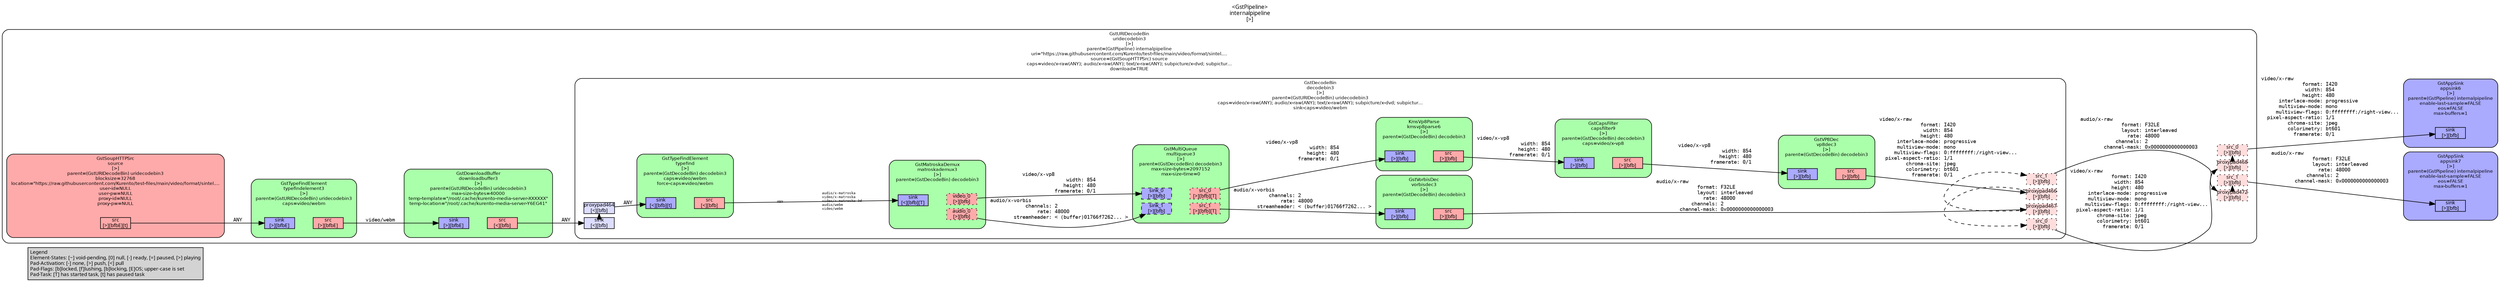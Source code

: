 digraph pipeline {
  rankdir=LR;
  fontname="sans";
  fontsize="10";
  labelloc=t;
  nodesep=.1;
  ranksep=.2;
  label="<GstPipeline>\ninternalpipeline\n[>]";
  node [style="filled,rounded", shape=box, fontsize="9", fontname="sans", margin="0.0,0.0"];
  edge [labelfontsize="6", fontsize="9", fontname="monospace"];
  
  legend [
    pos="0,0!",
    margin="0.05,0.05",
    style="filled",
    label="Legend\lElement-States: [~] void-pending, [0] null, [-] ready, [=] paused, [>] playing\lPad-Activation: [-] none, [>] push, [<] pull\lPad-Flags: [b]locked, [f]lushing, [b]locking, [E]OS; upper-case is set\lPad-Task: [T] has started task, [t] has paused task\l",
  ];
  subgraph cluster_appsink7_0x7f502c01e1b0 {
    fontname="Bitstream Vera Sans";
    fontsize="8";
    style="filled,rounded";
    color=black;
    label="GstAppSink\nappsink7\n[>]\nparent=(GstPipeline) internalpipeline\nenable-last-sample=FALSE\neos=FALSE\nmax-buffers=1";
    subgraph cluster_appsink7_0x7f502c01e1b0_sink {
      label="";
      style="invis";
      appsink7_0x7f502c01e1b0_sink_0x7f509406a2f0 [color=black, fillcolor="#aaaaff", label="sink\n[>][bfb]", height="0.2", style="filled,solid"];
    }

    fillcolor="#aaaaff";
  }

  subgraph cluster_appsink6_0x7f502c01b220 {
    fontname="Bitstream Vera Sans";
    fontsize="8";
    style="filled,rounded";
    color=black;
    label="GstAppSink\nappsink6\n[>]\nparent=(GstPipeline) internalpipeline\nenable-last-sample=FALSE\neos=FALSE\nmax-buffers=1";
    subgraph cluster_appsink6_0x7f502c01b220_sink {
      label="";
      style="invis";
      appsink6_0x7f502c01b220_sink_0x7f507c0b9c70 [color=black, fillcolor="#aaaaff", label="sink\n[>][bfb]", height="0.2", style="filled,solid"];
    }

    fillcolor="#aaaaff";
  }

  subgraph cluster_uridecodebin3_0x7f4fe00113f0 {
    fontname="Bitstream Vera Sans";
    fontsize="8";
    style="filled,rounded";
    color=black;
    label="GstURIDecodeBin\nuridecodebin3\n[>]\nparent=(GstPipeline) internalpipeline\nuri=\"https://raw.githubusercontent.com/Kurento/test-files/main/video/format/sintel.…\nsource=(GstSoupHTTPSrc) source\ncaps=video/x-raw(ANY); audio/x-raw(ANY); text/x-raw(ANY); subpicture/x-dvd; subpictur…\ndownload=TRUE";
    subgraph cluster_uridecodebin3_0x7f4fe00113f0_src {
      label="";
      style="invis";
      _proxypad468_0x7f507c098a70 [color=black, fillcolor="#ffdddd", label="proxypad468\n[>][bfb]", height="0.2", style="filled,dotted"];
    _proxypad468_0x7f507c098a70 -> uridecodebin3_0x7f4fe00113f0_src_0_0x7f508c05cd10 [style=dashed, minlen=0]
      uridecodebin3_0x7f4fe00113f0_src_0_0x7f508c05cd10 [color=black, fillcolor="#ffdddd", label="src_0\n[>][bfb]", height="0.2", style="filled,dotted"];
      _proxypad472_0x7f4fb8015160 [color=black, fillcolor="#ffdddd", label="proxypad472\n[>][bfb]", height="0.2", style="filled,dotted"];
    _proxypad472_0x7f4fb8015160 -> uridecodebin3_0x7f4fe00113f0_src_1_0x7f4f9811f520 [style=dashed, minlen=0]
      uridecodebin3_0x7f4fe00113f0_src_1_0x7f4f9811f520 [color=black, fillcolor="#ffdddd", label="src_1\n[>][bfb]", height="0.2", style="filled,dotted"];
    }

    fillcolor="#ffffff";
    subgraph cluster_downloadbuffer3_0x7f50640b5b40 {
      fontname="Bitstream Vera Sans";
      fontsize="8";
      style="filled,rounded";
      color=black;
      label="GstDownloadBuffer\ndownloadbuffer3\n[>]\nparent=(GstURIDecodeBin) uridecodebin3\nmax-size-bytes=40000\ntemp-template=\"/root/.cache/kurento-media-server-XXXXXX\"\ntemp-location=\"/root/.cache/kurento-media-server-Y6EG41\"";
      subgraph cluster_downloadbuffer3_0x7f50640b5b40_sink {
        label="";
        style="invis";
        downloadbuffer3_0x7f50640b5b40_sink_0x7f500000c090 [color=black, fillcolor="#aaaaff", label="sink\n[>][bfbE]", height="0.2", style="filled,solid"];
      }

      subgraph cluster_downloadbuffer3_0x7f50640b5b40_src {
        label="";
        style="invis";
        downloadbuffer3_0x7f50640b5b40_src_0x7f5058014e70 [color=black, fillcolor="#ffaaaa", label="src\n[<][bfb]", height="0.2", style="filled,solid"];
      }

      downloadbuffer3_0x7f50640b5b40_sink_0x7f500000c090 -> downloadbuffer3_0x7f50640b5b40_src_0x7f5058014e70 [style="invis"];
      fillcolor="#aaffaa";
    }

    downloadbuffer3_0x7f50640b5b40_src_0x7f5058014e70 -> decodebin3_0x7f4f980af070_sink_0x7f4fc00a81c0 [label="ANY"]
    subgraph cluster_decodebin3_0x7f4f980af070 {
      fontname="Bitstream Vera Sans";
      fontsize="8";
      style="filled,rounded";
      color=black;
      label="GstDecodeBin\ndecodebin3\n[>]\nparent=(GstURIDecodeBin) uridecodebin3\ncaps=video/x-raw(ANY); audio/x-raw(ANY); text/x-raw(ANY); subpicture/x-dvd; subpictur…\nsink-caps=video/webm";
      subgraph cluster_decodebin3_0x7f4f980af070_sink {
        label="";
        style="invis";
        _proxypad464_0x7f5000010ca0 [color=black, fillcolor="#ddddff", label="proxypad464\n[<][bfb]", height="0.2", style="filled,solid"];
      decodebin3_0x7f4f980af070_sink_0x7f4fc00a81c0 -> _proxypad464_0x7f5000010ca0 [style=dashed, minlen=0]
        decodebin3_0x7f4f980af070_sink_0x7f4fc00a81c0 [color=black, fillcolor="#ddddff", label="sink\n[<][bfb]", height="0.2", style="filled,solid"];
      }

      subgraph cluster_decodebin3_0x7f4f980af070_src {
        label="";
        style="invis";
        _proxypad466_0x7f4fcc087d90 [color=black, fillcolor="#ffdddd", label="proxypad466\n[>][bfb]", height="0.2", style="filled,dotted"];
      _proxypad466_0x7f4fcc087d90 -> decodebin3_0x7f4f980af070_src_0_0x7f502c0292f0 [style=dashed, minlen=0]
        decodebin3_0x7f4f980af070_src_0_0x7f502c0292f0 [color=black, fillcolor="#ffdddd", label="src_0\n[>][bfb]", height="0.2", style="filled,dotted"];
        _proxypad467_0x7f5064011610 [color=black, fillcolor="#ffdddd", label="proxypad467\n[>][bfb]", height="0.2", style="filled,dotted"];
      _proxypad467_0x7f5064011610 -> decodebin3_0x7f4f980af070_src_1_0x7f502c028330 [style=dashed, minlen=0]
        decodebin3_0x7f4f980af070_src_1_0x7f502c028330 [color=black, fillcolor="#ffdddd", label="src_1\n[>][bfb]", height="0.2", style="filled,dotted"];
      }

      decodebin3_0x7f4f980af070_sink_0x7f4fc00a81c0 -> decodebin3_0x7f4f980af070_src_0_0x7f502c0292f0 [style="invis"];
      fillcolor="#ffffff";
      subgraph cluster_vp8dec3_0x7f4fac017e80 {
        fontname="Bitstream Vera Sans";
        fontsize="8";
        style="filled,rounded";
        color=black;
        label="GstVP8Dec\nvp8dec3\n[>]\nparent=(GstDecodeBin) decodebin3";
        subgraph cluster_vp8dec3_0x7f4fac017e80_sink {
          label="";
          style="invis";
          vp8dec3_0x7f4fac017e80_sink_0x7f5058015560 [color=black, fillcolor="#aaaaff", label="sink\n[>][bfb]", height="0.2", style="filled,solid"];
        }

        subgraph cluster_vp8dec3_0x7f4fac017e80_src {
          label="";
          style="invis";
          vp8dec3_0x7f4fac017e80_src_0x7f5000043560 [color=black, fillcolor="#ffaaaa", label="src\n[>][bfb]", height="0.2", style="filled,solid"];
        }

        vp8dec3_0x7f4fac017e80_sink_0x7f5058015560 -> vp8dec3_0x7f4fac017e80_src_0x7f5000043560 [style="invis"];
        fillcolor="#aaffaa";
      }

      vp8dec3_0x7f4fac017e80_src_0x7f5000043560 -> _proxypad466_0x7f4fcc087d90 [label="video/x-raw\l              format: I420\l               width: 854\l              height: 480\l      interlace-mode: progressive\l      multiview-mode: mono\l     multiview-flags: 0:ffffffff:/right-view...\l  pixel-aspect-ratio: 1/1\l         chroma-site: jpeg\l         colorimetry: bt601\l           framerate: 0/1\l"]
      subgraph cluster_vorbisdec3_0x7f4fcc052200 {
        fontname="Bitstream Vera Sans";
        fontsize="8";
        style="filled,rounded";
        color=black;
        label="GstVorbisDec\nvorbisdec3\n[>]\nparent=(GstDecodeBin) decodebin3";
        subgraph cluster_vorbisdec3_0x7f4fcc052200_sink {
          label="";
          style="invis";
          vorbisdec3_0x7f4fcc052200_sink_0x7f5018018c30 [color=black, fillcolor="#aaaaff", label="sink\n[>][bfb]", height="0.2", style="filled,solid"];
        }

        subgraph cluster_vorbisdec3_0x7f4fcc052200_src {
          label="";
          style="invis";
          vorbisdec3_0x7f4fcc052200_src_0x7f50580150c0 [color=black, fillcolor="#ffaaaa", label="src\n[>][bfb]", height="0.2", style="filled,solid"];
        }

        vorbisdec3_0x7f4fcc052200_sink_0x7f5018018c30 -> vorbisdec3_0x7f4fcc052200_src_0x7f50580150c0 [style="invis"];
        fillcolor="#aaffaa";
      }

      vorbisdec3_0x7f4fcc052200_src_0x7f50580150c0 -> _proxypad467_0x7f5064011610 [label="audio/x-raw\l              format: F32LE\l              layout: interleaved\l                rate: 48000\l            channels: 2\l        channel-mask: 0x0000000000000003\l"]
      subgraph cluster_capsfilter9_0x7f5090055bb0 {
        fontname="Bitstream Vera Sans";
        fontsize="8";
        style="filled,rounded";
        color=black;
        label="GstCapsFilter\ncapsfilter9\n[>]\nparent=(GstDecodeBin) decodebin3\ncaps=video/x-vp8";
        subgraph cluster_capsfilter9_0x7f5090055bb0_sink {
          label="";
          style="invis";
          capsfilter9_0x7f5090055bb0_sink_0x7f5000043a00 [color=black, fillcolor="#aaaaff", label="sink\n[>][bfb]", height="0.2", style="filled,solid"];
        }

        subgraph cluster_capsfilter9_0x7f5090055bb0_src {
          label="";
          style="invis";
          capsfilter9_0x7f5090055bb0_src_0x7f5058015310 [color=black, fillcolor="#ffaaaa", label="src\n[>][bfb]", height="0.2", style="filled,solid"];
        }

        capsfilter9_0x7f5090055bb0_sink_0x7f5000043a00 -> capsfilter9_0x7f5090055bb0_src_0x7f5058015310 [style="invis"];
        fillcolor="#aaffaa";
      }

      capsfilter9_0x7f5090055bb0_src_0x7f5058015310 -> vp8dec3_0x7f4fac017e80_sink_0x7f5058015560 [label="video/x-vp8\l               width: 854\l              height: 480\l           framerate: 0/1\l"]
      subgraph cluster_kmsvp8parse6_0x7f4fcc0c0290 {
        fontname="Bitstream Vera Sans";
        fontsize="8";
        style="filled,rounded";
        color=black;
        label="KmsVp8Parse\nkmsvp8parse6\n[>]\nparent=(GstDecodeBin) decodebin3";
        subgraph cluster_kmsvp8parse6_0x7f4fcc0c0290_sink {
          label="";
          style="invis";
          kmsvp8parse6_0x7f4fcc0c0290_sink_0x7f5018019320 [color=black, fillcolor="#aaaaff", label="sink\n[>][bfb]", height="0.2", style="filled,solid"];
        }

        subgraph cluster_kmsvp8parse6_0x7f4fcc0c0290_src {
          label="";
          style="invis";
          kmsvp8parse6_0x7f4fcc0c0290_src_0x7f4fe8015790 [color=black, fillcolor="#ffaaaa", label="src\n[>][bfb]", height="0.2", style="filled,solid"];
        }

        kmsvp8parse6_0x7f4fcc0c0290_sink_0x7f5018019320 -> kmsvp8parse6_0x7f4fcc0c0290_src_0x7f4fe8015790 [style="invis"];
        fillcolor="#aaffaa";
      }

      kmsvp8parse6_0x7f4fcc0c0290_src_0x7f4fe8015790 -> capsfilter9_0x7f5090055bb0_sink_0x7f5000043a00 [label="video/x-vp8\l               width: 854\l              height: 480\l           framerate: 0/1\l"]
      subgraph cluster_multiqueue3_0x7f5064133a80 {
        fontname="Bitstream Vera Sans";
        fontsize="8";
        style="filled,rounded";
        color=black;
        label="GstMultiQueue\nmultiqueue3\n[>]\nparent=(GstDecodeBin) decodebin3\nmax-size-bytes=2097152\nmax-size-time=0";
        subgraph cluster_multiqueue3_0x7f5064133a80_sink {
          label="";
          style="invis";
          multiqueue3_0x7f5064133a80_sink_0_0x7f508c0725a0 [color=black, fillcolor="#aaaaff", label="sink_0\n[>][bfb]", height="0.2", style="filled,dashed"];
          multiqueue3_0x7f5064133a80_sink_1_0x7f50000429d0 [color=black, fillcolor="#aaaaff", label="sink_1\n[>][bfb]", height="0.2", style="filled,dashed"];
        }

        subgraph cluster_multiqueue3_0x7f5064133a80_src {
          label="";
          style="invis";
          multiqueue3_0x7f5064133a80_src_0_0x7f508c072c90 [color=black, fillcolor="#ffaaaa", label="src_0\n[>][bfb][T]", height="0.2", style="filled,dotted"];
          multiqueue3_0x7f5064133a80_src_1_0x7f50180189e0 [color=black, fillcolor="#ffaaaa", label="src_1\n[>][bfb][T]", height="0.2", style="filled,dotted"];
        }

        multiqueue3_0x7f5064133a80_sink_0_0x7f508c0725a0 -> multiqueue3_0x7f5064133a80_src_0_0x7f508c072c90 [style="invis"];
        fillcolor="#aaffaa";
      }

      multiqueue3_0x7f5064133a80_src_0_0x7f508c072c90 -> kmsvp8parse6_0x7f4fcc0c0290_sink_0x7f5018019320 [label="video/x-vp8\l               width: 854\l              height: 480\l           framerate: 0/1\l"]
      multiqueue3_0x7f5064133a80_src_1_0x7f50180189e0 -> vorbisdec3_0x7f4fcc052200_sink_0x7f5018018c30 [label="audio/x-vorbis\l            channels: 2\l                rate: 48000\l        streamheader: < (buffer)01766f7262... >\l"]
      subgraph cluster_matroskademux3_0x7f50640df3c0 {
        fontname="Bitstream Vera Sans";
        fontsize="8";
        style="filled,rounded";
        color=black;
        label="GstMatroskaDemux\nmatroskademux3\n[>]\nparent=(GstDecodeBin) decodebin3";
        subgraph cluster_matroskademux3_0x7f50640df3c0_sink {
          label="";
          style="invis";
          matroskademux3_0x7f50640df3c0_sink_0x7f509406a0a0 [color=black, fillcolor="#aaaaff", label="sink\n[<][bfb][T]", height="0.2", style="filled,solid"];
        }

        subgraph cluster_matroskademux3_0x7f50640df3c0_src {
          label="";
          style="invis";
          matroskademux3_0x7f50640df3c0_video_0_0x7f501000ce80 [color=black, fillcolor="#ffaaaa", label="video_0\n[>][bfb]", height="0.2", style="filled,dotted"];
          matroskademux3_0x7f50640df3c0_audio_0_0x7f509007cc50 [color=black, fillcolor="#ffaaaa", label="audio_0\n[>][bfb]", height="0.2", style="filled,dotted"];
        }

        matroskademux3_0x7f50640df3c0_sink_0x7f509406a0a0 -> matroskademux3_0x7f50640df3c0_video_0_0x7f501000ce80 [style="invis"];
        fillcolor="#aaffaa";
      }

      matroskademux3_0x7f50640df3c0_video_0_0x7f501000ce80 -> multiqueue3_0x7f5064133a80_sink_0_0x7f508c0725a0 [label="video/x-vp8\l               width: 854\l              height: 480\l           framerate: 0/1\l"]
      matroskademux3_0x7f50640df3c0_audio_0_0x7f509007cc50 -> multiqueue3_0x7f5064133a80_sink_1_0x7f50000429d0 [label="audio/x-vorbis\l            channels: 2\l                rate: 48000\l        streamheader: < (buffer)01766f7262... >\l"]
      subgraph cluster_typefind_0x7f5064120db0 {
        fontname="Bitstream Vera Sans";
        fontsize="8";
        style="filled,rounded";
        color=black;
        label="GstTypeFindElement\ntypefind\n[>]\nparent=(GstDecodeBin) decodebin3\ncaps=video/webm\nforce-caps=video/webm";
        subgraph cluster_typefind_0x7f5064120db0_sink {
          label="";
          style="invis";
          typefind_0x7f5064120db0_sink_0x7f500000d0c0 [color=black, fillcolor="#aaaaff", label="sink\n[<][bfb][t]", height="0.2", style="filled,solid"];
        }

        subgraph cluster_typefind_0x7f5064120db0_src {
          label="";
          style="invis";
          typefind_0x7f5064120db0_src_0x7f500000c780 [color=black, fillcolor="#ffaaaa", label="src\n[<][bfb]", height="0.2", style="filled,solid"];
        }

        typefind_0x7f5064120db0_sink_0x7f500000d0c0 -> typefind_0x7f5064120db0_src_0x7f500000c780 [style="invis"];
        fillcolor="#aaffaa";
      }

      _proxypad464_0x7f5000010ca0 -> typefind_0x7f5064120db0_sink_0x7f500000d0c0 [label="ANY"]
      typefind_0x7f5064120db0_src_0x7f500000c780 -> matroskademux3_0x7f50640df3c0_sink_0x7f509406a0a0 [labeldistance="10", labelangle="0", label="                                                  ", taillabel="ANY", headlabel="audio/x-matroska\lvideo/x-matroska\lvideo/x-matroska-3d\laudio/webm\lvideo/webm\l"]
    }

    decodebin3_0x7f4f980af070_src_0_0x7f502c0292f0 -> _proxypad468_0x7f507c098a70 [label="video/x-raw\l              format: I420\l               width: 854\l              height: 480\l      interlace-mode: progressive\l      multiview-mode: mono\l     multiview-flags: 0:ffffffff:/right-view...\l  pixel-aspect-ratio: 1/1\l         chroma-site: jpeg\l         colorimetry: bt601\l           framerate: 0/1\l"]
    decodebin3_0x7f4f980af070_src_1_0x7f502c028330 -> _proxypad472_0x7f4fb8015160 [label="audio/x-raw\l              format: F32LE\l              layout: interleaved\l                rate: 48000\l            channels: 2\l        channel-mask: 0x0000000000000003\l"]
    subgraph cluster_typefindelement3_0x7f4fd8023210 {
      fontname="Bitstream Vera Sans";
      fontsize="8";
      style="filled,rounded";
      color=black;
      label="GstTypeFindElement\ntypefindelement3\n[>]\nparent=(GstURIDecodeBin) uridecodebin3\ncaps=video/webm";
      subgraph cluster_typefindelement3_0x7f4fd8023210_sink {
        label="";
        style="invis";
        typefindelement3_0x7f4fd8023210_sink_0x7f4fe0028690 [color=black, fillcolor="#aaaaff", label="sink\n[>][bfbE]", height="0.2", style="filled,solid"];
      }

      subgraph cluster_typefindelement3_0x7f4fd8023210_src {
        label="";
        style="invis";
        typefindelement3_0x7f4fd8023210_src_0x7f4fe80142c0 [color=black, fillcolor="#ffaaaa", label="src\n[>][bfbE]", height="0.2", style="filled,solid"];
      }

      typefindelement3_0x7f4fd8023210_sink_0x7f4fe0028690 -> typefindelement3_0x7f4fd8023210_src_0x7f4fe80142c0 [style="invis"];
      fillcolor="#aaffaa";
    }

    typefindelement3_0x7f4fd8023210_src_0x7f4fe80142c0 -> downloadbuffer3_0x7f50640b5b40_sink_0x7f500000c090 [label="video/webm\l"]
    subgraph cluster_source_0x7f508c0713f0 {
      fontname="Bitstream Vera Sans";
      fontsize="8";
      style="filled,rounded";
      color=black;
      label="GstSoupHTTPSrc\nsource\n[>]\nparent=(GstURIDecodeBin) uridecodebin3\nblocksize=32768\nlocation=\"https://raw.githubusercontent.com/Kurento/test-files/main/video/format/sintel.…\nuser-id=NULL\nuser-pw=NULL\nproxy-id=NULL\nproxy-pw=NULL";
      subgraph cluster_source_0x7f508c0713f0_src {
        label="";
        style="invis";
        source_0x7f508c0713f0_src_0x7f500c026ee0 [color=black, fillcolor="#ffaaaa", label="src\n[>][bfbE][t]", height="0.2", style="filled,solid"];
      }

      fillcolor="#ffaaaa";
    }

    source_0x7f508c0713f0_src_0x7f500c026ee0 -> typefindelement3_0x7f4fd8023210_sink_0x7f4fe0028690 [label="ANY"]
  }

  uridecodebin3_0x7f4fe00113f0_src_0_0x7f508c05cd10 -> appsink6_0x7f502c01b220_sink_0x7f507c0b9c70 [label="video/x-raw\l              format: I420\l               width: 854\l              height: 480\l      interlace-mode: progressive\l      multiview-mode: mono\l     multiview-flags: 0:ffffffff:/right-view...\l  pixel-aspect-ratio: 1/1\l         chroma-site: jpeg\l         colorimetry: bt601\l           framerate: 0/1\l"]
  uridecodebin3_0x7f4fe00113f0_src_1_0x7f4f9811f520 -> appsink7_0x7f502c01e1b0_sink_0x7f509406a2f0 [label="audio/x-raw\l              format: F32LE\l              layout: interleaved\l                rate: 48000\l            channels: 2\l        channel-mask: 0x0000000000000003\l"]
}


